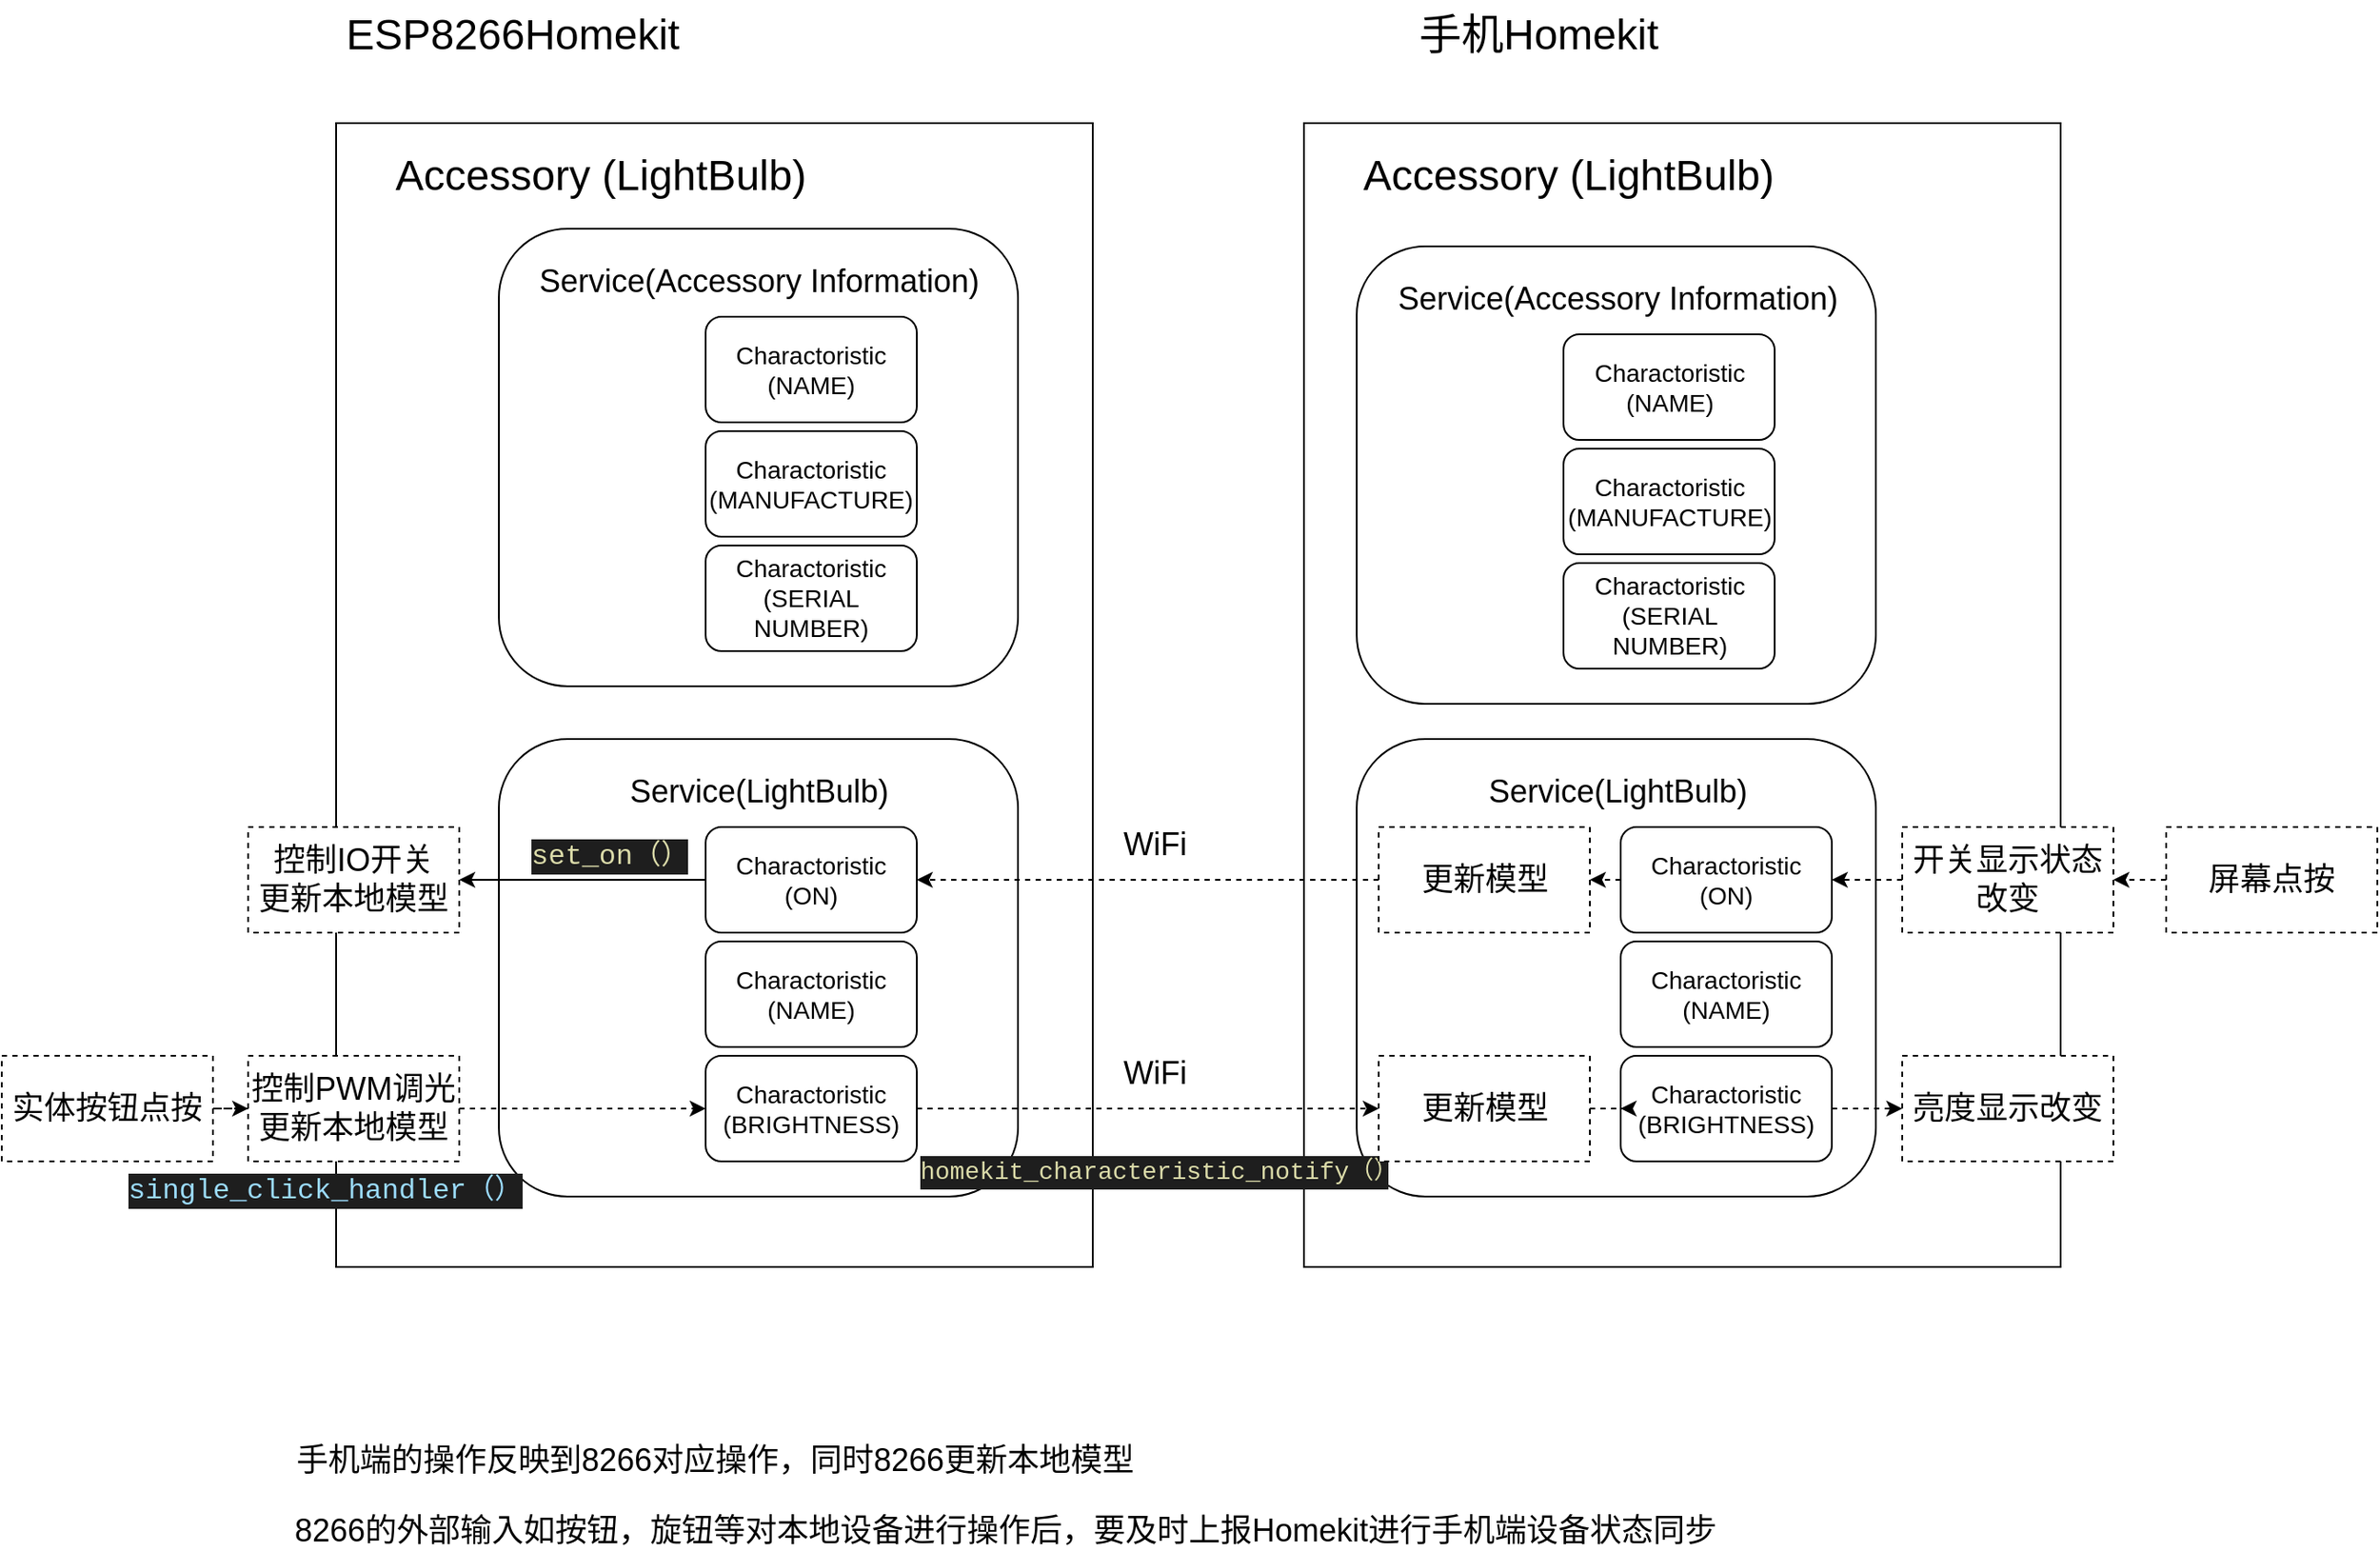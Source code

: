<mxfile version="20.2.3" type="device"><diagram id="RfBcxLv76fRgu7IeycEo" name="第 1 页"><mxGraphModel dx="1697" dy="1020" grid="1" gridSize="10" guides="1" tooltips="1" connect="1" arrows="1" fold="1" page="1" pageScale="1" pageWidth="1654" pageHeight="1169" math="0" shadow="0"><root><mxCell id="0"/><mxCell id="1" parent="0"/><mxCell id="670TW5xXnmneDqq3qtg3-1" value="" style="rounded=0;whiteSpace=wrap;html=1;" parent="1" vertex="1"><mxGeometry x="350" y="210" width="430" height="650" as="geometry"/></mxCell><mxCell id="670TW5xXnmneDqq3qtg3-3" value="" style="rounded=1;whiteSpace=wrap;html=1;" parent="1" vertex="1"><mxGeometry x="442.5" y="270" width="295" height="260" as="geometry"/></mxCell><mxCell id="670TW5xXnmneDqq3qtg3-7" value="&lt;font style=&quot;font-size: 24px;&quot;&gt;Accessory (LightBulb)&lt;/font&gt;" style="text;html=1;resizable=0;autosize=1;align=center;verticalAlign=middle;points=[];fillColor=none;strokeColor=none;rounded=0;" parent="1" vertex="1"><mxGeometry x="370" y="220" width="260" height="40" as="geometry"/></mxCell><mxCell id="670TW5xXnmneDqq3qtg3-11" value="&lt;font style=&quot;font-size: 18px;&quot;&gt;Service(Accessory Information)&lt;/font&gt;" style="text;html=1;resizable=0;autosize=1;align=center;verticalAlign=middle;points=[];fillColor=none;strokeColor=none;rounded=0;" parent="1" vertex="1"><mxGeometry x="455" y="290" width="270" height="20" as="geometry"/></mxCell><mxCell id="670TW5xXnmneDqq3qtg3-12" value="" style="group" parent="1" vertex="1" connectable="0"><mxGeometry x="560" y="320" width="120" height="190" as="geometry"/></mxCell><mxCell id="670TW5xXnmneDqq3qtg3-4" value="&lt;font style=&quot;font-size: 14px;&quot;&gt;Charactoristic&lt;br&gt;(NAME)&lt;/font&gt;" style="rounded=1;whiteSpace=wrap;html=1;" parent="670TW5xXnmneDqq3qtg3-12" vertex="1"><mxGeometry width="120" height="60" as="geometry"/></mxCell><mxCell id="670TW5xXnmneDqq3qtg3-5" value="&lt;font style=&quot;font-size: 14px;&quot;&gt;&lt;span style=&quot;&quot;&gt;Charactoristic&lt;/span&gt;&lt;br style=&quot;&quot;&gt;&lt;span style=&quot;&quot;&gt;(MANUFACTURE)&lt;/span&gt;&lt;/font&gt;" style="rounded=1;whiteSpace=wrap;html=1;" parent="670TW5xXnmneDqq3qtg3-12" vertex="1"><mxGeometry y="65" width="120" height="60" as="geometry"/></mxCell><mxCell id="670TW5xXnmneDqq3qtg3-6" value="&lt;font style=&quot;font-size: 14px;&quot;&gt;&lt;span style=&quot;&quot;&gt;Charactoristic&lt;/span&gt;&lt;br style=&quot;&quot;&gt;&lt;span style=&quot;&quot;&gt;(SERIAL NUMBER)&lt;/span&gt;&lt;/font&gt;" style="rounded=1;whiteSpace=wrap;html=1;" parent="670TW5xXnmneDqq3qtg3-12" vertex="1"><mxGeometry y="130" width="120" height="60" as="geometry"/></mxCell><mxCell id="670TW5xXnmneDqq3qtg3-14" value="" style="rounded=1;whiteSpace=wrap;html=1;" parent="1" vertex="1"><mxGeometry x="442.5" y="560" width="295" height="260" as="geometry"/></mxCell><mxCell id="670TW5xXnmneDqq3qtg3-15" value="&lt;font style=&quot;font-size: 18px;&quot;&gt;Service(LightBulb)&lt;/font&gt;" style="text;html=1;resizable=0;autosize=1;align=center;verticalAlign=middle;points=[];fillColor=none;strokeColor=none;rounded=0;" parent="1" vertex="1"><mxGeometry x="510" y="580" width="160" height="20" as="geometry"/></mxCell><mxCell id="670TW5xXnmneDqq3qtg3-16" value="" style="group" parent="1" vertex="1" connectable="0"><mxGeometry x="560" y="610" width="120" height="190" as="geometry"/></mxCell><mxCell id="670TW5xXnmneDqq3qtg3-17" value="&lt;font style=&quot;font-size: 14px;&quot;&gt;Charactoristic&lt;br&gt;(ON)&lt;/font&gt;" style="rounded=1;whiteSpace=wrap;html=1;" parent="670TW5xXnmneDqq3qtg3-16" vertex="1"><mxGeometry width="120" height="60" as="geometry"/></mxCell><mxCell id="670TW5xXnmneDqq3qtg3-18" value="&lt;font style=&quot;font-size: 14px;&quot;&gt;&lt;span style=&quot;&quot;&gt;Charactoristic&lt;/span&gt;&lt;br style=&quot;&quot;&gt;&lt;span style=&quot;&quot;&gt;(NAME)&lt;/span&gt;&lt;/font&gt;" style="rounded=1;whiteSpace=wrap;html=1;" parent="670TW5xXnmneDqq3qtg3-16" vertex="1"><mxGeometry y="65" width="120" height="60" as="geometry"/></mxCell><mxCell id="670TW5xXnmneDqq3qtg3-19" value="&lt;font style=&quot;font-size: 14px;&quot;&gt;&lt;span style=&quot;&quot;&gt;Charactoristic&lt;/span&gt;&lt;br style=&quot;&quot;&gt;&lt;span style=&quot;&quot;&gt;(BRIGHTNESS)&lt;/span&gt;&lt;/font&gt;" style="rounded=1;whiteSpace=wrap;html=1;" parent="670TW5xXnmneDqq3qtg3-16" vertex="1"><mxGeometry y="130" width="120" height="60" as="geometry"/></mxCell><mxCell id="670TW5xXnmneDqq3qtg3-36" value="" style="rounded=0;whiteSpace=wrap;html=1;" parent="1" vertex="1"><mxGeometry x="900" y="210" width="430" height="650" as="geometry"/></mxCell><mxCell id="670TW5xXnmneDqq3qtg3-37" value="" style="rounded=1;whiteSpace=wrap;html=1;" parent="1" vertex="1"><mxGeometry x="930" y="280" width="295" height="260" as="geometry"/></mxCell><mxCell id="670TW5xXnmneDqq3qtg3-38" value="&lt;font style=&quot;font-size: 24px;&quot;&gt;Accessory (LightBulb)&lt;/font&gt;" style="text;html=1;resizable=0;autosize=1;align=center;verticalAlign=middle;points=[];fillColor=none;strokeColor=none;rounded=0;" parent="1" vertex="1"><mxGeometry x="920" y="220" width="260" height="40" as="geometry"/></mxCell><mxCell id="670TW5xXnmneDqq3qtg3-39" value="&lt;font style=&quot;font-size: 18px;&quot;&gt;Service(Accessory Information)&lt;/font&gt;" style="text;html=1;resizable=0;autosize=1;align=center;verticalAlign=middle;points=[];fillColor=none;strokeColor=none;rounded=0;" parent="1" vertex="1"><mxGeometry x="942.5" y="300" width="270" height="20" as="geometry"/></mxCell><mxCell id="670TW5xXnmneDqq3qtg3-40" value="" style="group" parent="1" vertex="1" connectable="0"><mxGeometry x="1047.5" y="330" width="120" height="190" as="geometry"/></mxCell><mxCell id="670TW5xXnmneDqq3qtg3-41" value="&lt;font style=&quot;font-size: 14px;&quot;&gt;Charactoristic&lt;br&gt;(NAME)&lt;/font&gt;" style="rounded=1;whiteSpace=wrap;html=1;" parent="670TW5xXnmneDqq3qtg3-40" vertex="1"><mxGeometry width="120" height="60" as="geometry"/></mxCell><mxCell id="670TW5xXnmneDqq3qtg3-42" value="&lt;font style=&quot;font-size: 14px;&quot;&gt;&lt;span style=&quot;&quot;&gt;Charactoristic&lt;/span&gt;&lt;br style=&quot;&quot;&gt;&lt;span style=&quot;&quot;&gt;(MANUFACTURE)&lt;/span&gt;&lt;/font&gt;" style="rounded=1;whiteSpace=wrap;html=1;" parent="670TW5xXnmneDqq3qtg3-40" vertex="1"><mxGeometry y="65" width="120" height="60" as="geometry"/></mxCell><mxCell id="670TW5xXnmneDqq3qtg3-43" value="&lt;font style=&quot;font-size: 14px;&quot;&gt;&lt;span style=&quot;&quot;&gt;Charactoristic&lt;/span&gt;&lt;br style=&quot;&quot;&gt;&lt;span style=&quot;&quot;&gt;(SERIAL NUMBER)&lt;/span&gt;&lt;/font&gt;" style="rounded=1;whiteSpace=wrap;html=1;" parent="670TW5xXnmneDqq3qtg3-40" vertex="1"><mxGeometry y="130" width="120" height="60" as="geometry"/></mxCell><mxCell id="670TW5xXnmneDqq3qtg3-44" value="" style="rounded=1;whiteSpace=wrap;html=1;" parent="1" vertex="1"><mxGeometry x="930" y="560" width="295" height="260" as="geometry"/></mxCell><mxCell id="670TW5xXnmneDqq3qtg3-45" value="&lt;font style=&quot;font-size: 18px;&quot;&gt;Service(LightBulb)&lt;/font&gt;" style="text;html=1;resizable=0;autosize=1;align=center;verticalAlign=middle;points=[];fillColor=none;strokeColor=none;rounded=0;" parent="1" vertex="1"><mxGeometry x="997.5" y="580" width="160" height="20" as="geometry"/></mxCell><mxCell id="670TW5xXnmneDqq3qtg3-46" value="" style="group" parent="1" vertex="1" connectable="0"><mxGeometry x="1080" y="610" width="120" height="190" as="geometry"/></mxCell><mxCell id="670TW5xXnmneDqq3qtg3-47" value="&lt;font style=&quot;font-size: 14px;&quot;&gt;Charactoristic&lt;br&gt;(ON)&lt;/font&gt;" style="rounded=1;whiteSpace=wrap;html=1;" parent="670TW5xXnmneDqq3qtg3-46" vertex="1"><mxGeometry width="120" height="60" as="geometry"/></mxCell><mxCell id="670TW5xXnmneDqq3qtg3-48" value="&lt;font style=&quot;font-size: 14px;&quot;&gt;&lt;span style=&quot;&quot;&gt;Charactoristic&lt;/span&gt;&lt;br style=&quot;&quot;&gt;&lt;span style=&quot;&quot;&gt;(NAME)&lt;/span&gt;&lt;/font&gt;" style="rounded=1;whiteSpace=wrap;html=1;" parent="670TW5xXnmneDqq3qtg3-46" vertex="1"><mxGeometry y="65" width="120" height="60" as="geometry"/></mxCell><mxCell id="670TW5xXnmneDqq3qtg3-49" value="&lt;font style=&quot;font-size: 14px;&quot;&gt;&lt;span style=&quot;&quot;&gt;Charactoristic&lt;/span&gt;&lt;br style=&quot;&quot;&gt;&lt;span style=&quot;&quot;&gt;(BRIGHTNESS)&lt;/span&gt;&lt;/font&gt;" style="rounded=1;whiteSpace=wrap;html=1;" parent="670TW5xXnmneDqq3qtg3-46" vertex="1"><mxGeometry y="130" width="120" height="60" as="geometry"/></mxCell><mxCell id="670TW5xXnmneDqq3qtg3-90" style="edgeStyle=orthogonalEdgeStyle;rounded=0;orthogonalLoop=1;jettySize=auto;html=1;exitX=0;exitY=0.5;exitDx=0;exitDy=0;entryX=1;entryY=0.5;entryDx=0;entryDy=0;dashed=1;fontSize=18;" parent="1" source="670TW5xXnmneDqq3qtg3-52" target="670TW5xXnmneDqq3qtg3-89" edge="1"><mxGeometry relative="1" as="geometry"/></mxCell><mxCell id="670TW5xXnmneDqq3qtg3-52" value="屏幕点按" style="rounded=0;whiteSpace=wrap;html=1;labelBackgroundColor=#FFFFFF;fontSize=18;dashed=1;" parent="1" vertex="1"><mxGeometry x="1390" y="610" width="120" height="60" as="geometry"/></mxCell><mxCell id="670TW5xXnmneDqq3qtg3-54" value="&lt;font style=&quot;font-size: 24px;&quot;&gt;手机Homekit&lt;/font&gt;" style="text;html=1;resizable=0;autosize=1;align=center;verticalAlign=middle;points=[];fillColor=none;strokeColor=none;rounded=0;" parent="1" vertex="1"><mxGeometry x="952.5" y="140" width="160" height="40" as="geometry"/></mxCell><mxCell id="670TW5xXnmneDqq3qtg3-55" value="&lt;font style=&quot;font-size: 24px;&quot;&gt;ESP8266Homekit&lt;/font&gt;" style="text;html=1;resizable=0;autosize=1;align=center;verticalAlign=middle;points=[];fillColor=none;strokeColor=none;rounded=0;" parent="1" vertex="1"><mxGeometry x="345" y="140" width="210" height="40" as="geometry"/></mxCell><mxCell id="670TW5xXnmneDqq3qtg3-63" value="&lt;font style=&quot;font-size: 18px;&quot;&gt;手机端的操作反映到8266对应操作，同时8266更新本地模型&lt;/font&gt;" style="text;html=1;resizable=0;autosize=1;align=center;verticalAlign=middle;points=[];fillColor=none;strokeColor=none;rounded=0;" parent="1" vertex="1"><mxGeometry x="320" y="960" width="490" height="20" as="geometry"/></mxCell><mxCell id="670TW5xXnmneDqq3qtg3-64" value="&lt;font style=&quot;font-size: 18px;&quot;&gt;8266的外部输入如按钮，旋钮等对本地设备进行操作后，要及时上报Homekit进行手机端设备状态同步&lt;/font&gt;" style="text;html=1;resizable=0;autosize=1;align=center;verticalAlign=middle;points=[];fillColor=none;strokeColor=none;rounded=0;" parent="1" vertex="1"><mxGeometry x="320" y="1000" width="820" height="20" as="geometry"/></mxCell><mxCell id="670TW5xXnmneDqq3qtg3-65" style="edgeStyle=orthogonalEdgeStyle;rounded=0;orthogonalLoop=1;jettySize=auto;html=1;entryX=1;entryY=0.5;entryDx=0;entryDy=0;fontSize=18;dashed=1;startArrow=none;" parent="1" source="670TW5xXnmneDqq3qtg3-69" target="670TW5xXnmneDqq3qtg3-17" edge="1"><mxGeometry relative="1" as="geometry"/></mxCell><mxCell id="670TW5xXnmneDqq3qtg3-66" value="&lt;font style=&quot;font-size: 18px;&quot;&gt;WiFi&lt;/font&gt;" style="text;html=1;resizable=0;autosize=1;align=center;verticalAlign=middle;points=[];fillColor=none;strokeColor=none;rounded=0;" parent="1" vertex="1"><mxGeometry x="790" y="610" width="50" height="20" as="geometry"/></mxCell><mxCell id="670TW5xXnmneDqq3qtg3-67" value="控制IO开关&lt;br&gt;更新本地模型" style="rounded=0;whiteSpace=wrap;html=1;labelBackgroundColor=#FFFFFF;fontSize=18;dashed=1;" parent="1" vertex="1"><mxGeometry x="300" y="610" width="120" height="60" as="geometry"/></mxCell><mxCell id="670TW5xXnmneDqq3qtg3-68" style="edgeStyle=orthogonalEdgeStyle;rounded=0;orthogonalLoop=1;jettySize=auto;html=1;exitX=0;exitY=0.5;exitDx=0;exitDy=0;fontSize=18;" parent="1" source="670TW5xXnmneDqq3qtg3-17" target="670TW5xXnmneDqq3qtg3-67" edge="1"><mxGeometry relative="1" as="geometry"/></mxCell><mxCell id="670TW5xXnmneDqq3qtg3-69" value="更新模型" style="rounded=0;whiteSpace=wrap;html=1;dashed=1;labelBackgroundColor=#FFFFFF;fontSize=18;" parent="1" vertex="1"><mxGeometry x="942.5" y="610" width="120" height="60" as="geometry"/></mxCell><mxCell id="670TW5xXnmneDqq3qtg3-71" value="&lt;div style=&quot;color: rgb(212, 212, 212); background-color: rgb(30, 30, 30); font-family: Consolas, &amp;quot;Courier New&amp;quot;, monospace; font-weight: normal; line-height: 19px;&quot;&gt;&lt;div style=&quot;&quot;&gt;&lt;span style=&quot;color: rgb(220, 220, 170);&quot;&gt;&lt;font style=&quot;font-size: 16px;&quot;&gt;set_on（）&lt;/font&gt;&lt;/span&gt;&lt;/div&gt;&lt;/div&gt;" style="text;whiteSpace=wrap;html=1;fontSize=18;" parent="1" vertex="1"><mxGeometry x="459" y="610" width="91" height="30" as="geometry"/></mxCell><mxCell id="670TW5xXnmneDqq3qtg3-75" value="" style="edgeStyle=orthogonalEdgeStyle;rounded=0;orthogonalLoop=1;jettySize=auto;html=1;dashed=1;fontSize=18;" parent="1" source="670TW5xXnmneDqq3qtg3-73" target="670TW5xXnmneDqq3qtg3-74" edge="1"><mxGeometry relative="1" as="geometry"/></mxCell><mxCell id="670TW5xXnmneDqq3qtg3-73" value="实体按钮点按" style="rounded=0;whiteSpace=wrap;html=1;labelBackgroundColor=#FFFFFF;fontSize=18;dashed=1;" parent="1" vertex="1"><mxGeometry x="160" y="740" width="120" height="60" as="geometry"/></mxCell><mxCell id="670TW5xXnmneDqq3qtg3-77" style="edgeStyle=orthogonalEdgeStyle;rounded=0;orthogonalLoop=1;jettySize=auto;html=1;exitX=1;exitY=0.5;exitDx=0;exitDy=0;entryX=0;entryY=0.5;entryDx=0;entryDy=0;dashed=1;fontSize=18;" parent="1" source="670TW5xXnmneDqq3qtg3-74" target="670TW5xXnmneDqq3qtg3-19" edge="1"><mxGeometry relative="1" as="geometry"/></mxCell><mxCell id="670TW5xXnmneDqq3qtg3-74" value="控制PWM调光&lt;br&gt;更新本地模型" style="rounded=0;whiteSpace=wrap;html=1;labelBackgroundColor=#FFFFFF;fontSize=18;dashed=1;" parent="1" vertex="1"><mxGeometry x="300" y="740" width="120" height="60" as="geometry"/></mxCell><mxCell id="670TW5xXnmneDqq3qtg3-78" value="&lt;div style=&quot;color: rgb(212, 212, 212); background-color: rgb(30, 30, 30); font-family: Consolas, &amp;quot;Courier New&amp;quot;, monospace; font-weight: normal; line-height: 19px;&quot;&gt;&lt;div style=&quot;&quot;&gt;&lt;span style=&quot;color: rgb(156, 220, 254);&quot;&gt;&lt;font style=&quot;font-size: 16px;&quot;&gt;single_click_handler（）&lt;/font&gt;&lt;/span&gt;&lt;/div&gt;&lt;/div&gt;" style="text;whiteSpace=wrap;html=1;fontSize=18;" parent="1" vertex="1"><mxGeometry x="230" y="800" width="240" height="30" as="geometry"/></mxCell><mxCell id="670TW5xXnmneDqq3qtg3-80" style="edgeStyle=orthogonalEdgeStyle;rounded=0;orthogonalLoop=1;jettySize=auto;html=1;dashed=1;fontSize=18;startArrow=none;" parent="1" source="670TW5xXnmneDqq3qtg3-83" edge="1"><mxGeometry relative="1" as="geometry"><mxPoint x="1080" y="770" as="targetPoint"/></mxGeometry></mxCell><mxCell id="670TW5xXnmneDqq3qtg3-81" value="&lt;font style=&quot;font-size: 18px;&quot;&gt;WiFi&lt;/font&gt;" style="text;html=1;resizable=0;autosize=1;align=center;verticalAlign=middle;points=[];fillColor=none;strokeColor=none;rounded=0;" parent="1" vertex="1"><mxGeometry x="790" y="740" width="50" height="20" as="geometry"/></mxCell><mxCell id="670TW5xXnmneDqq3qtg3-82" value="&lt;div style=&quot;color: rgb(212, 212, 212); background-color: rgb(30, 30, 30); font-family: Consolas, &amp;quot;Courier New&amp;quot;, monospace; font-weight: normal; font-size: 14px; line-height: 19px;&quot;&gt;&lt;div&gt;&lt;span style=&quot;color: #dcdcaa;&quot;&gt;homekit_characteristic_notify（）&lt;/span&gt;&lt;/div&gt;&lt;/div&gt;" style="text;whiteSpace=wrap;html=1;fontSize=18;" parent="1" vertex="1"><mxGeometry x="680" y="790" width="267.5" height="30" as="geometry"/></mxCell><mxCell id="670TW5xXnmneDqq3qtg3-83" value="更新模型" style="rounded=0;whiteSpace=wrap;html=1;dashed=1;labelBackgroundColor=#FFFFFF;fontSize=18;" parent="1" vertex="1"><mxGeometry x="942.5" y="740" width="120" height="60" as="geometry"/></mxCell><mxCell id="670TW5xXnmneDqq3qtg3-85" style="edgeStyle=orthogonalEdgeStyle;rounded=0;orthogonalLoop=1;jettySize=auto;html=1;exitX=0;exitY=0.5;exitDx=0;exitDy=0;entryX=1;entryY=0.5;entryDx=0;entryDy=0;dashed=1;fontSize=18;" parent="1" source="670TW5xXnmneDqq3qtg3-47" target="670TW5xXnmneDqq3qtg3-69" edge="1"><mxGeometry relative="1" as="geometry"/></mxCell><mxCell id="670TW5xXnmneDqq3qtg3-86" style="edgeStyle=orthogonalEdgeStyle;rounded=0;orthogonalLoop=1;jettySize=auto;html=1;entryX=0;entryY=0.5;entryDx=0;entryDy=0;dashed=1;fontSize=18;" parent="1" source="670TW5xXnmneDqq3qtg3-19" target="670TW5xXnmneDqq3qtg3-83" edge="1"><mxGeometry relative="1" as="geometry"/></mxCell><mxCell id="670TW5xXnmneDqq3qtg3-87" value="亮度显示改变" style="rounded=0;whiteSpace=wrap;html=1;labelBackgroundColor=#FFFFFF;fontSize=18;dashed=1;" parent="1" vertex="1"><mxGeometry x="1240" y="740" width="120" height="60" as="geometry"/></mxCell><mxCell id="670TW5xXnmneDqq3qtg3-88" style="edgeStyle=orthogonalEdgeStyle;rounded=0;orthogonalLoop=1;jettySize=auto;html=1;entryX=0;entryY=0.5;entryDx=0;entryDy=0;dashed=1;fontSize=18;" parent="1" source="670TW5xXnmneDqq3qtg3-49" target="670TW5xXnmneDqq3qtg3-87" edge="1"><mxGeometry relative="1" as="geometry"/></mxCell><mxCell id="670TW5xXnmneDqq3qtg3-91" style="edgeStyle=orthogonalEdgeStyle;rounded=0;orthogonalLoop=1;jettySize=auto;html=1;dashed=1;fontSize=18;" parent="1" source="670TW5xXnmneDqq3qtg3-89" edge="1"><mxGeometry relative="1" as="geometry"><mxPoint x="1200" y="640" as="targetPoint"/></mxGeometry></mxCell><mxCell id="670TW5xXnmneDqq3qtg3-89" value="开关显示状态改变" style="rounded=0;whiteSpace=wrap;html=1;labelBackgroundColor=#FFFFFF;fontSize=18;dashed=1;" parent="1" vertex="1"><mxGeometry x="1240" y="610" width="120" height="60" as="geometry"/></mxCell></root></mxGraphModel></diagram></mxfile>